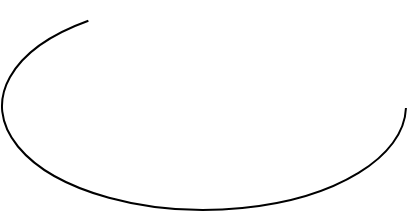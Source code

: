 <mxfile version="15.7.3" type="github">
  <diagram id="XLh6PeHuTJk1JMMVZsZq" name="Page-1">
    <mxGraphModel dx="946" dy="614" grid="0" gridSize="10" guides="1" tooltips="1" connect="1" arrows="1" fold="1" page="1" pageScale="1" pageWidth="827" pageHeight="1169" math="0" shadow="0">
      <root>
        <mxCell id="0" />
        <mxCell id="1" parent="0" />
        <mxCell id="B35P_RnnMUQNIVXsbhu0-2" value="" style="verticalLabelPosition=bottom;verticalAlign=top;html=1;shape=mxgraph.basic.arc;startAngle=0.253;endAngle=0.903;" vertex="1" parent="1">
          <mxGeometry x="255" y="238" width="202" height="104" as="geometry" />
        </mxCell>
      </root>
    </mxGraphModel>
  </diagram>
</mxfile>
